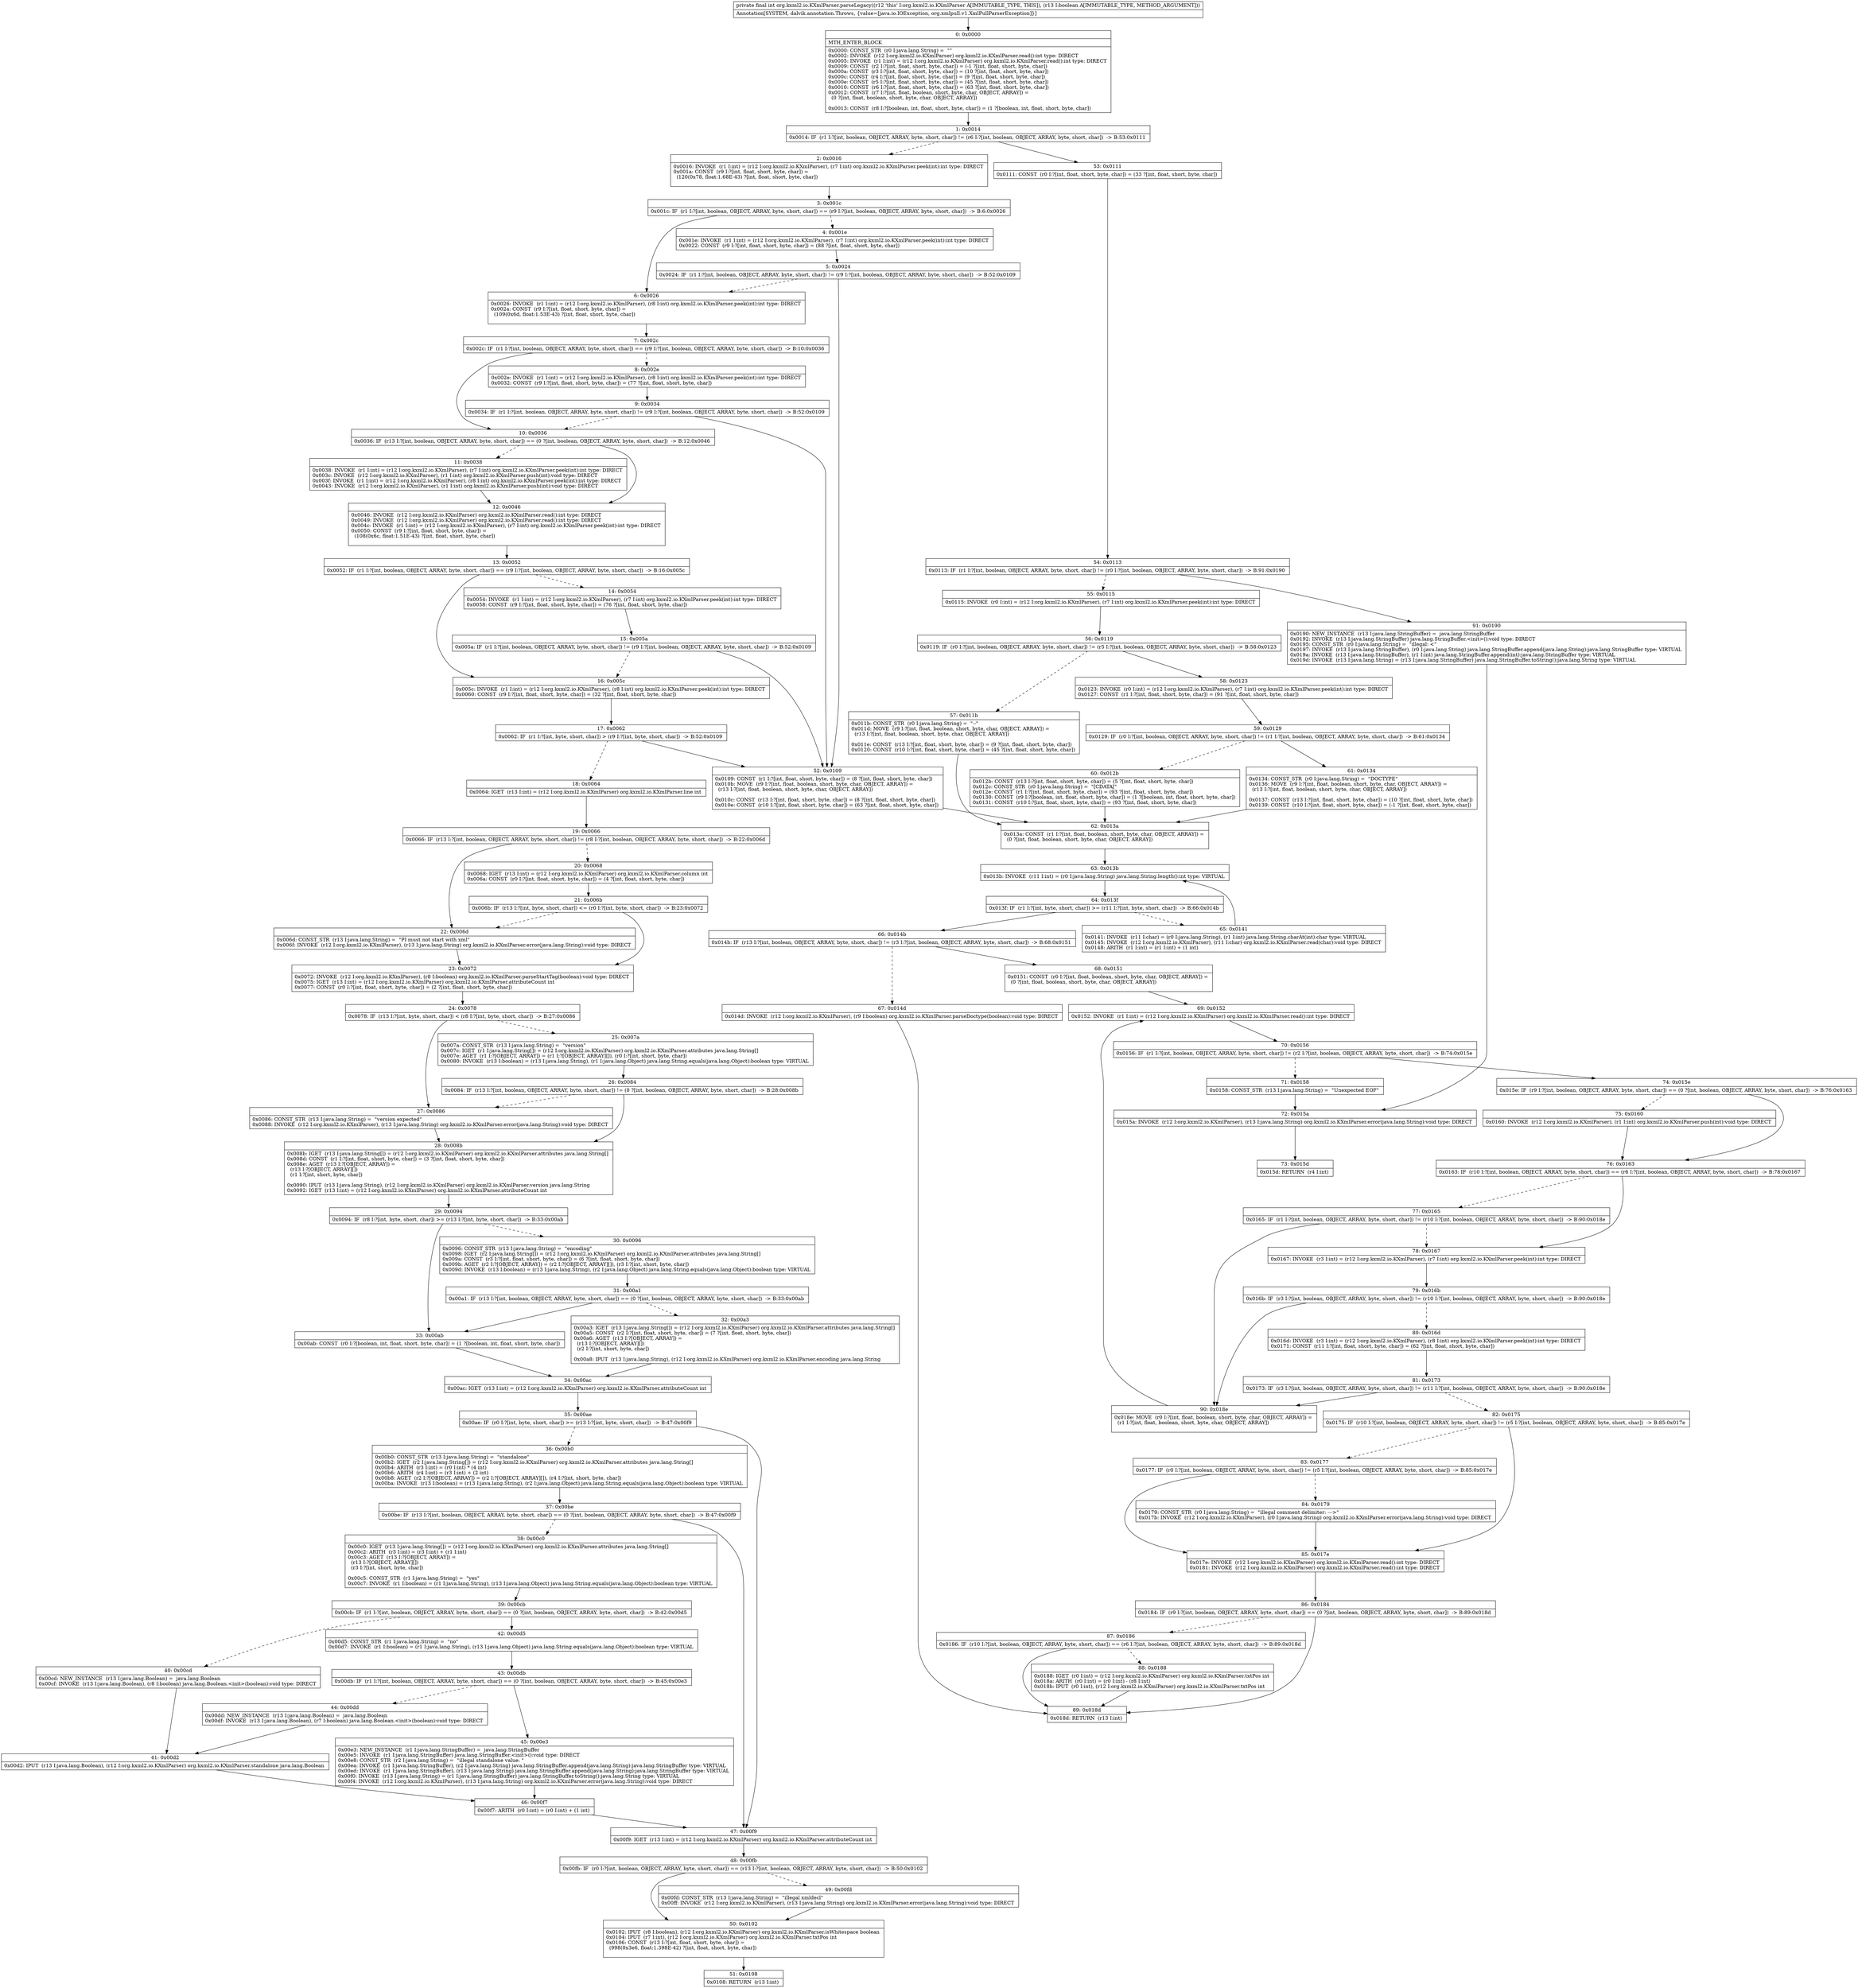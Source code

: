 digraph "CFG fororg.kxml2.io.KXmlParser.parseLegacy(Z)I" {
Node_0 [shape=record,label="{0\:\ 0x0000|MTH_ENTER_BLOCK\l|0x0000: CONST_STR  (r0 I:java.lang.String) =  \"\" \l0x0002: INVOKE  (r12 I:org.kxml2.io.KXmlParser) org.kxml2.io.KXmlParser.read():int type: DIRECT \l0x0005: INVOKE  (r1 I:int) = (r12 I:org.kxml2.io.KXmlParser) org.kxml2.io.KXmlParser.read():int type: DIRECT \l0x0009: CONST  (r2 I:?[int, float, short, byte, char]) = (\-1 ?[int, float, short, byte, char]) \l0x000a: CONST  (r3 I:?[int, float, short, byte, char]) = (10 ?[int, float, short, byte, char]) \l0x000c: CONST  (r4 I:?[int, float, short, byte, char]) = (9 ?[int, float, short, byte, char]) \l0x000e: CONST  (r5 I:?[int, float, short, byte, char]) = (45 ?[int, float, short, byte, char]) \l0x0010: CONST  (r6 I:?[int, float, short, byte, char]) = (63 ?[int, float, short, byte, char]) \l0x0012: CONST  (r7 I:?[int, float, boolean, short, byte, char, OBJECT, ARRAY]) = \l  (0 ?[int, float, boolean, short, byte, char, OBJECT, ARRAY])\l \l0x0013: CONST  (r8 I:?[boolean, int, float, short, byte, char]) = (1 ?[boolean, int, float, short, byte, char]) \l}"];
Node_1 [shape=record,label="{1\:\ 0x0014|0x0014: IF  (r1 I:?[int, boolean, OBJECT, ARRAY, byte, short, char]) != (r6 I:?[int, boolean, OBJECT, ARRAY, byte, short, char])  \-\> B:53:0x0111 \l}"];
Node_2 [shape=record,label="{2\:\ 0x0016|0x0016: INVOKE  (r1 I:int) = (r12 I:org.kxml2.io.KXmlParser), (r7 I:int) org.kxml2.io.KXmlParser.peek(int):int type: DIRECT \l0x001a: CONST  (r9 I:?[int, float, short, byte, char]) = \l  (120(0x78, float:1.68E\-43) ?[int, float, short, byte, char])\l \l}"];
Node_3 [shape=record,label="{3\:\ 0x001c|0x001c: IF  (r1 I:?[int, boolean, OBJECT, ARRAY, byte, short, char]) == (r9 I:?[int, boolean, OBJECT, ARRAY, byte, short, char])  \-\> B:6:0x0026 \l}"];
Node_4 [shape=record,label="{4\:\ 0x001e|0x001e: INVOKE  (r1 I:int) = (r12 I:org.kxml2.io.KXmlParser), (r7 I:int) org.kxml2.io.KXmlParser.peek(int):int type: DIRECT \l0x0022: CONST  (r9 I:?[int, float, short, byte, char]) = (88 ?[int, float, short, byte, char]) \l}"];
Node_5 [shape=record,label="{5\:\ 0x0024|0x0024: IF  (r1 I:?[int, boolean, OBJECT, ARRAY, byte, short, char]) != (r9 I:?[int, boolean, OBJECT, ARRAY, byte, short, char])  \-\> B:52:0x0109 \l}"];
Node_6 [shape=record,label="{6\:\ 0x0026|0x0026: INVOKE  (r1 I:int) = (r12 I:org.kxml2.io.KXmlParser), (r8 I:int) org.kxml2.io.KXmlParser.peek(int):int type: DIRECT \l0x002a: CONST  (r9 I:?[int, float, short, byte, char]) = \l  (109(0x6d, float:1.53E\-43) ?[int, float, short, byte, char])\l \l}"];
Node_7 [shape=record,label="{7\:\ 0x002c|0x002c: IF  (r1 I:?[int, boolean, OBJECT, ARRAY, byte, short, char]) == (r9 I:?[int, boolean, OBJECT, ARRAY, byte, short, char])  \-\> B:10:0x0036 \l}"];
Node_8 [shape=record,label="{8\:\ 0x002e|0x002e: INVOKE  (r1 I:int) = (r12 I:org.kxml2.io.KXmlParser), (r8 I:int) org.kxml2.io.KXmlParser.peek(int):int type: DIRECT \l0x0032: CONST  (r9 I:?[int, float, short, byte, char]) = (77 ?[int, float, short, byte, char]) \l}"];
Node_9 [shape=record,label="{9\:\ 0x0034|0x0034: IF  (r1 I:?[int, boolean, OBJECT, ARRAY, byte, short, char]) != (r9 I:?[int, boolean, OBJECT, ARRAY, byte, short, char])  \-\> B:52:0x0109 \l}"];
Node_10 [shape=record,label="{10\:\ 0x0036|0x0036: IF  (r13 I:?[int, boolean, OBJECT, ARRAY, byte, short, char]) == (0 ?[int, boolean, OBJECT, ARRAY, byte, short, char])  \-\> B:12:0x0046 \l}"];
Node_11 [shape=record,label="{11\:\ 0x0038|0x0038: INVOKE  (r1 I:int) = (r12 I:org.kxml2.io.KXmlParser), (r7 I:int) org.kxml2.io.KXmlParser.peek(int):int type: DIRECT \l0x003c: INVOKE  (r12 I:org.kxml2.io.KXmlParser), (r1 I:int) org.kxml2.io.KXmlParser.push(int):void type: DIRECT \l0x003f: INVOKE  (r1 I:int) = (r12 I:org.kxml2.io.KXmlParser), (r8 I:int) org.kxml2.io.KXmlParser.peek(int):int type: DIRECT \l0x0043: INVOKE  (r12 I:org.kxml2.io.KXmlParser), (r1 I:int) org.kxml2.io.KXmlParser.push(int):void type: DIRECT \l}"];
Node_12 [shape=record,label="{12\:\ 0x0046|0x0046: INVOKE  (r12 I:org.kxml2.io.KXmlParser) org.kxml2.io.KXmlParser.read():int type: DIRECT \l0x0049: INVOKE  (r12 I:org.kxml2.io.KXmlParser) org.kxml2.io.KXmlParser.read():int type: DIRECT \l0x004c: INVOKE  (r1 I:int) = (r12 I:org.kxml2.io.KXmlParser), (r7 I:int) org.kxml2.io.KXmlParser.peek(int):int type: DIRECT \l0x0050: CONST  (r9 I:?[int, float, short, byte, char]) = \l  (108(0x6c, float:1.51E\-43) ?[int, float, short, byte, char])\l \l}"];
Node_13 [shape=record,label="{13\:\ 0x0052|0x0052: IF  (r1 I:?[int, boolean, OBJECT, ARRAY, byte, short, char]) == (r9 I:?[int, boolean, OBJECT, ARRAY, byte, short, char])  \-\> B:16:0x005c \l}"];
Node_14 [shape=record,label="{14\:\ 0x0054|0x0054: INVOKE  (r1 I:int) = (r12 I:org.kxml2.io.KXmlParser), (r7 I:int) org.kxml2.io.KXmlParser.peek(int):int type: DIRECT \l0x0058: CONST  (r9 I:?[int, float, short, byte, char]) = (76 ?[int, float, short, byte, char]) \l}"];
Node_15 [shape=record,label="{15\:\ 0x005a|0x005a: IF  (r1 I:?[int, boolean, OBJECT, ARRAY, byte, short, char]) != (r9 I:?[int, boolean, OBJECT, ARRAY, byte, short, char])  \-\> B:52:0x0109 \l}"];
Node_16 [shape=record,label="{16\:\ 0x005c|0x005c: INVOKE  (r1 I:int) = (r12 I:org.kxml2.io.KXmlParser), (r8 I:int) org.kxml2.io.KXmlParser.peek(int):int type: DIRECT \l0x0060: CONST  (r9 I:?[int, float, short, byte, char]) = (32 ?[int, float, short, byte, char]) \l}"];
Node_17 [shape=record,label="{17\:\ 0x0062|0x0062: IF  (r1 I:?[int, byte, short, char]) \> (r9 I:?[int, byte, short, char])  \-\> B:52:0x0109 \l}"];
Node_18 [shape=record,label="{18\:\ 0x0064|0x0064: IGET  (r13 I:int) = (r12 I:org.kxml2.io.KXmlParser) org.kxml2.io.KXmlParser.line int \l}"];
Node_19 [shape=record,label="{19\:\ 0x0066|0x0066: IF  (r13 I:?[int, boolean, OBJECT, ARRAY, byte, short, char]) != (r8 I:?[int, boolean, OBJECT, ARRAY, byte, short, char])  \-\> B:22:0x006d \l}"];
Node_20 [shape=record,label="{20\:\ 0x0068|0x0068: IGET  (r13 I:int) = (r12 I:org.kxml2.io.KXmlParser) org.kxml2.io.KXmlParser.column int \l0x006a: CONST  (r0 I:?[int, float, short, byte, char]) = (4 ?[int, float, short, byte, char]) \l}"];
Node_21 [shape=record,label="{21\:\ 0x006b|0x006b: IF  (r13 I:?[int, byte, short, char]) \<= (r0 I:?[int, byte, short, char])  \-\> B:23:0x0072 \l}"];
Node_22 [shape=record,label="{22\:\ 0x006d|0x006d: CONST_STR  (r13 I:java.lang.String) =  \"PI must not start with xml\" \l0x006f: INVOKE  (r12 I:org.kxml2.io.KXmlParser), (r13 I:java.lang.String) org.kxml2.io.KXmlParser.error(java.lang.String):void type: DIRECT \l}"];
Node_23 [shape=record,label="{23\:\ 0x0072|0x0072: INVOKE  (r12 I:org.kxml2.io.KXmlParser), (r8 I:boolean) org.kxml2.io.KXmlParser.parseStartTag(boolean):void type: DIRECT \l0x0075: IGET  (r13 I:int) = (r12 I:org.kxml2.io.KXmlParser) org.kxml2.io.KXmlParser.attributeCount int \l0x0077: CONST  (r0 I:?[int, float, short, byte, char]) = (2 ?[int, float, short, byte, char]) \l}"];
Node_24 [shape=record,label="{24\:\ 0x0078|0x0078: IF  (r13 I:?[int, byte, short, char]) \< (r8 I:?[int, byte, short, char])  \-\> B:27:0x0086 \l}"];
Node_25 [shape=record,label="{25\:\ 0x007a|0x007a: CONST_STR  (r13 I:java.lang.String) =  \"version\" \l0x007c: IGET  (r1 I:java.lang.String[]) = (r12 I:org.kxml2.io.KXmlParser) org.kxml2.io.KXmlParser.attributes java.lang.String[] \l0x007e: AGET  (r1 I:?[OBJECT, ARRAY]) = (r1 I:?[OBJECT, ARRAY][]), (r0 I:?[int, short, byte, char]) \l0x0080: INVOKE  (r13 I:boolean) = (r13 I:java.lang.String), (r1 I:java.lang.Object) java.lang.String.equals(java.lang.Object):boolean type: VIRTUAL \l}"];
Node_26 [shape=record,label="{26\:\ 0x0084|0x0084: IF  (r13 I:?[int, boolean, OBJECT, ARRAY, byte, short, char]) != (0 ?[int, boolean, OBJECT, ARRAY, byte, short, char])  \-\> B:28:0x008b \l}"];
Node_27 [shape=record,label="{27\:\ 0x0086|0x0086: CONST_STR  (r13 I:java.lang.String) =  \"version expected\" \l0x0088: INVOKE  (r12 I:org.kxml2.io.KXmlParser), (r13 I:java.lang.String) org.kxml2.io.KXmlParser.error(java.lang.String):void type: DIRECT \l}"];
Node_28 [shape=record,label="{28\:\ 0x008b|0x008b: IGET  (r13 I:java.lang.String[]) = (r12 I:org.kxml2.io.KXmlParser) org.kxml2.io.KXmlParser.attributes java.lang.String[] \l0x008d: CONST  (r1 I:?[int, float, short, byte, char]) = (3 ?[int, float, short, byte, char]) \l0x008e: AGET  (r13 I:?[OBJECT, ARRAY]) = \l  (r13 I:?[OBJECT, ARRAY][])\l  (r1 I:?[int, short, byte, char])\l \l0x0090: IPUT  (r13 I:java.lang.String), (r12 I:org.kxml2.io.KXmlParser) org.kxml2.io.KXmlParser.version java.lang.String \l0x0092: IGET  (r13 I:int) = (r12 I:org.kxml2.io.KXmlParser) org.kxml2.io.KXmlParser.attributeCount int \l}"];
Node_29 [shape=record,label="{29\:\ 0x0094|0x0094: IF  (r8 I:?[int, byte, short, char]) \>= (r13 I:?[int, byte, short, char])  \-\> B:33:0x00ab \l}"];
Node_30 [shape=record,label="{30\:\ 0x0096|0x0096: CONST_STR  (r13 I:java.lang.String) =  \"encoding\" \l0x0098: IGET  (r2 I:java.lang.String[]) = (r12 I:org.kxml2.io.KXmlParser) org.kxml2.io.KXmlParser.attributes java.lang.String[] \l0x009a: CONST  (r3 I:?[int, float, short, byte, char]) = (6 ?[int, float, short, byte, char]) \l0x009b: AGET  (r2 I:?[OBJECT, ARRAY]) = (r2 I:?[OBJECT, ARRAY][]), (r3 I:?[int, short, byte, char]) \l0x009d: INVOKE  (r13 I:boolean) = (r13 I:java.lang.String), (r2 I:java.lang.Object) java.lang.String.equals(java.lang.Object):boolean type: VIRTUAL \l}"];
Node_31 [shape=record,label="{31\:\ 0x00a1|0x00a1: IF  (r13 I:?[int, boolean, OBJECT, ARRAY, byte, short, char]) == (0 ?[int, boolean, OBJECT, ARRAY, byte, short, char])  \-\> B:33:0x00ab \l}"];
Node_32 [shape=record,label="{32\:\ 0x00a3|0x00a3: IGET  (r13 I:java.lang.String[]) = (r12 I:org.kxml2.io.KXmlParser) org.kxml2.io.KXmlParser.attributes java.lang.String[] \l0x00a5: CONST  (r2 I:?[int, float, short, byte, char]) = (7 ?[int, float, short, byte, char]) \l0x00a6: AGET  (r13 I:?[OBJECT, ARRAY]) = \l  (r13 I:?[OBJECT, ARRAY][])\l  (r2 I:?[int, short, byte, char])\l \l0x00a8: IPUT  (r13 I:java.lang.String), (r12 I:org.kxml2.io.KXmlParser) org.kxml2.io.KXmlParser.encoding java.lang.String \l}"];
Node_33 [shape=record,label="{33\:\ 0x00ab|0x00ab: CONST  (r0 I:?[boolean, int, float, short, byte, char]) = (1 ?[boolean, int, float, short, byte, char]) \l}"];
Node_34 [shape=record,label="{34\:\ 0x00ac|0x00ac: IGET  (r13 I:int) = (r12 I:org.kxml2.io.KXmlParser) org.kxml2.io.KXmlParser.attributeCount int \l}"];
Node_35 [shape=record,label="{35\:\ 0x00ae|0x00ae: IF  (r0 I:?[int, byte, short, char]) \>= (r13 I:?[int, byte, short, char])  \-\> B:47:0x00f9 \l}"];
Node_36 [shape=record,label="{36\:\ 0x00b0|0x00b0: CONST_STR  (r13 I:java.lang.String) =  \"standalone\" \l0x00b2: IGET  (r2 I:java.lang.String[]) = (r12 I:org.kxml2.io.KXmlParser) org.kxml2.io.KXmlParser.attributes java.lang.String[] \l0x00b4: ARITH  (r3 I:int) = (r0 I:int) * (4 int) \l0x00b6: ARITH  (r4 I:int) = (r3 I:int) + (2 int) \l0x00b8: AGET  (r2 I:?[OBJECT, ARRAY]) = (r2 I:?[OBJECT, ARRAY][]), (r4 I:?[int, short, byte, char]) \l0x00ba: INVOKE  (r13 I:boolean) = (r13 I:java.lang.String), (r2 I:java.lang.Object) java.lang.String.equals(java.lang.Object):boolean type: VIRTUAL \l}"];
Node_37 [shape=record,label="{37\:\ 0x00be|0x00be: IF  (r13 I:?[int, boolean, OBJECT, ARRAY, byte, short, char]) == (0 ?[int, boolean, OBJECT, ARRAY, byte, short, char])  \-\> B:47:0x00f9 \l}"];
Node_38 [shape=record,label="{38\:\ 0x00c0|0x00c0: IGET  (r13 I:java.lang.String[]) = (r12 I:org.kxml2.io.KXmlParser) org.kxml2.io.KXmlParser.attributes java.lang.String[] \l0x00c2: ARITH  (r3 I:int) = (r3 I:int) + (r1 I:int) \l0x00c3: AGET  (r13 I:?[OBJECT, ARRAY]) = \l  (r13 I:?[OBJECT, ARRAY][])\l  (r3 I:?[int, short, byte, char])\l \l0x00c5: CONST_STR  (r1 I:java.lang.String) =  \"yes\" \l0x00c7: INVOKE  (r1 I:boolean) = (r1 I:java.lang.String), (r13 I:java.lang.Object) java.lang.String.equals(java.lang.Object):boolean type: VIRTUAL \l}"];
Node_39 [shape=record,label="{39\:\ 0x00cb|0x00cb: IF  (r1 I:?[int, boolean, OBJECT, ARRAY, byte, short, char]) == (0 ?[int, boolean, OBJECT, ARRAY, byte, short, char])  \-\> B:42:0x00d5 \l}"];
Node_40 [shape=record,label="{40\:\ 0x00cd|0x00cd: NEW_INSTANCE  (r13 I:java.lang.Boolean) =  java.lang.Boolean \l0x00cf: INVOKE  (r13 I:java.lang.Boolean), (r8 I:boolean) java.lang.Boolean.\<init\>(boolean):void type: DIRECT \l}"];
Node_41 [shape=record,label="{41\:\ 0x00d2|0x00d2: IPUT  (r13 I:java.lang.Boolean), (r12 I:org.kxml2.io.KXmlParser) org.kxml2.io.KXmlParser.standalone java.lang.Boolean \l}"];
Node_42 [shape=record,label="{42\:\ 0x00d5|0x00d5: CONST_STR  (r1 I:java.lang.String) =  \"no\" \l0x00d7: INVOKE  (r1 I:boolean) = (r1 I:java.lang.String), (r13 I:java.lang.Object) java.lang.String.equals(java.lang.Object):boolean type: VIRTUAL \l}"];
Node_43 [shape=record,label="{43\:\ 0x00db|0x00db: IF  (r1 I:?[int, boolean, OBJECT, ARRAY, byte, short, char]) == (0 ?[int, boolean, OBJECT, ARRAY, byte, short, char])  \-\> B:45:0x00e3 \l}"];
Node_44 [shape=record,label="{44\:\ 0x00dd|0x00dd: NEW_INSTANCE  (r13 I:java.lang.Boolean) =  java.lang.Boolean \l0x00df: INVOKE  (r13 I:java.lang.Boolean), (r7 I:boolean) java.lang.Boolean.\<init\>(boolean):void type: DIRECT \l}"];
Node_45 [shape=record,label="{45\:\ 0x00e3|0x00e3: NEW_INSTANCE  (r1 I:java.lang.StringBuffer) =  java.lang.StringBuffer \l0x00e5: INVOKE  (r1 I:java.lang.StringBuffer) java.lang.StringBuffer.\<init\>():void type: DIRECT \l0x00e8: CONST_STR  (r2 I:java.lang.String) =  \"illegal standalone value: \" \l0x00ea: INVOKE  (r1 I:java.lang.StringBuffer), (r2 I:java.lang.String) java.lang.StringBuffer.append(java.lang.String):java.lang.StringBuffer type: VIRTUAL \l0x00ed: INVOKE  (r1 I:java.lang.StringBuffer), (r13 I:java.lang.String) java.lang.StringBuffer.append(java.lang.String):java.lang.StringBuffer type: VIRTUAL \l0x00f0: INVOKE  (r13 I:java.lang.String) = (r1 I:java.lang.StringBuffer) java.lang.StringBuffer.toString():java.lang.String type: VIRTUAL \l0x00f4: INVOKE  (r12 I:org.kxml2.io.KXmlParser), (r13 I:java.lang.String) org.kxml2.io.KXmlParser.error(java.lang.String):void type: DIRECT \l}"];
Node_46 [shape=record,label="{46\:\ 0x00f7|0x00f7: ARITH  (r0 I:int) = (r0 I:int) + (1 int) \l}"];
Node_47 [shape=record,label="{47\:\ 0x00f9|0x00f9: IGET  (r13 I:int) = (r12 I:org.kxml2.io.KXmlParser) org.kxml2.io.KXmlParser.attributeCount int \l}"];
Node_48 [shape=record,label="{48\:\ 0x00fb|0x00fb: IF  (r0 I:?[int, boolean, OBJECT, ARRAY, byte, short, char]) == (r13 I:?[int, boolean, OBJECT, ARRAY, byte, short, char])  \-\> B:50:0x0102 \l}"];
Node_49 [shape=record,label="{49\:\ 0x00fd|0x00fd: CONST_STR  (r13 I:java.lang.String) =  \"illegal xmldecl\" \l0x00ff: INVOKE  (r12 I:org.kxml2.io.KXmlParser), (r13 I:java.lang.String) org.kxml2.io.KXmlParser.error(java.lang.String):void type: DIRECT \l}"];
Node_50 [shape=record,label="{50\:\ 0x0102|0x0102: IPUT  (r8 I:boolean), (r12 I:org.kxml2.io.KXmlParser) org.kxml2.io.KXmlParser.isWhitespace boolean \l0x0104: IPUT  (r7 I:int), (r12 I:org.kxml2.io.KXmlParser) org.kxml2.io.KXmlParser.txtPos int \l0x0106: CONST  (r13 I:?[int, float, short, byte, char]) = \l  (998(0x3e6, float:1.398E\-42) ?[int, float, short, byte, char])\l \l}"];
Node_51 [shape=record,label="{51\:\ 0x0108|0x0108: RETURN  (r13 I:int) \l}"];
Node_52 [shape=record,label="{52\:\ 0x0109|0x0109: CONST  (r1 I:?[int, float, short, byte, char]) = (8 ?[int, float, short, byte, char]) \l0x010b: MOVE  (r9 I:?[int, float, boolean, short, byte, char, OBJECT, ARRAY]) = \l  (r13 I:?[int, float, boolean, short, byte, char, OBJECT, ARRAY])\l \l0x010c: CONST  (r13 I:?[int, float, short, byte, char]) = (8 ?[int, float, short, byte, char]) \l0x010e: CONST  (r10 I:?[int, float, short, byte, char]) = (63 ?[int, float, short, byte, char]) \l}"];
Node_53 [shape=record,label="{53\:\ 0x0111|0x0111: CONST  (r0 I:?[int, float, short, byte, char]) = (33 ?[int, float, short, byte, char]) \l}"];
Node_54 [shape=record,label="{54\:\ 0x0113|0x0113: IF  (r1 I:?[int, boolean, OBJECT, ARRAY, byte, short, char]) != (r0 I:?[int, boolean, OBJECT, ARRAY, byte, short, char])  \-\> B:91:0x0190 \l}"];
Node_55 [shape=record,label="{55\:\ 0x0115|0x0115: INVOKE  (r0 I:int) = (r12 I:org.kxml2.io.KXmlParser), (r7 I:int) org.kxml2.io.KXmlParser.peek(int):int type: DIRECT \l}"];
Node_56 [shape=record,label="{56\:\ 0x0119|0x0119: IF  (r0 I:?[int, boolean, OBJECT, ARRAY, byte, short, char]) != (r5 I:?[int, boolean, OBJECT, ARRAY, byte, short, char])  \-\> B:58:0x0123 \l}"];
Node_57 [shape=record,label="{57\:\ 0x011b|0x011b: CONST_STR  (r0 I:java.lang.String) =  \"\-\-\" \l0x011d: MOVE  (r9 I:?[int, float, boolean, short, byte, char, OBJECT, ARRAY]) = \l  (r13 I:?[int, float, boolean, short, byte, char, OBJECT, ARRAY])\l \l0x011e: CONST  (r13 I:?[int, float, short, byte, char]) = (9 ?[int, float, short, byte, char]) \l0x0120: CONST  (r10 I:?[int, float, short, byte, char]) = (45 ?[int, float, short, byte, char]) \l}"];
Node_58 [shape=record,label="{58\:\ 0x0123|0x0123: INVOKE  (r0 I:int) = (r12 I:org.kxml2.io.KXmlParser), (r7 I:int) org.kxml2.io.KXmlParser.peek(int):int type: DIRECT \l0x0127: CONST  (r1 I:?[int, float, short, byte, char]) = (91 ?[int, float, short, byte, char]) \l}"];
Node_59 [shape=record,label="{59\:\ 0x0129|0x0129: IF  (r0 I:?[int, boolean, OBJECT, ARRAY, byte, short, char]) != (r1 I:?[int, boolean, OBJECT, ARRAY, byte, short, char])  \-\> B:61:0x0134 \l}"];
Node_60 [shape=record,label="{60\:\ 0x012b|0x012b: CONST  (r13 I:?[int, float, short, byte, char]) = (5 ?[int, float, short, byte, char]) \l0x012c: CONST_STR  (r0 I:java.lang.String) =  \"[CDATA[\" \l0x012e: CONST  (r1 I:?[int, float, short, byte, char]) = (93 ?[int, float, short, byte, char]) \l0x0130: CONST  (r9 I:?[boolean, int, float, short, byte, char]) = (1 ?[boolean, int, float, short, byte, char]) \l0x0131: CONST  (r10 I:?[int, float, short, byte, char]) = (93 ?[int, float, short, byte, char]) \l}"];
Node_61 [shape=record,label="{61\:\ 0x0134|0x0134: CONST_STR  (r0 I:java.lang.String) =  \"DOCTYPE\" \l0x0136: MOVE  (r9 I:?[int, float, boolean, short, byte, char, OBJECT, ARRAY]) = \l  (r13 I:?[int, float, boolean, short, byte, char, OBJECT, ARRAY])\l \l0x0137: CONST  (r13 I:?[int, float, short, byte, char]) = (10 ?[int, float, short, byte, char]) \l0x0139: CONST  (r10 I:?[int, float, short, byte, char]) = (\-1 ?[int, float, short, byte, char]) \l}"];
Node_62 [shape=record,label="{62\:\ 0x013a|0x013a: CONST  (r1 I:?[int, float, boolean, short, byte, char, OBJECT, ARRAY]) = \l  (0 ?[int, float, boolean, short, byte, char, OBJECT, ARRAY])\l \l}"];
Node_63 [shape=record,label="{63\:\ 0x013b|0x013b: INVOKE  (r11 I:int) = (r0 I:java.lang.String) java.lang.String.length():int type: VIRTUAL \l}"];
Node_64 [shape=record,label="{64\:\ 0x013f|0x013f: IF  (r1 I:?[int, byte, short, char]) \>= (r11 I:?[int, byte, short, char])  \-\> B:66:0x014b \l}"];
Node_65 [shape=record,label="{65\:\ 0x0141|0x0141: INVOKE  (r11 I:char) = (r0 I:java.lang.String), (r1 I:int) java.lang.String.charAt(int):char type: VIRTUAL \l0x0145: INVOKE  (r12 I:org.kxml2.io.KXmlParser), (r11 I:char) org.kxml2.io.KXmlParser.read(char):void type: DIRECT \l0x0148: ARITH  (r1 I:int) = (r1 I:int) + (1 int) \l}"];
Node_66 [shape=record,label="{66\:\ 0x014b|0x014b: IF  (r13 I:?[int, boolean, OBJECT, ARRAY, byte, short, char]) != (r3 I:?[int, boolean, OBJECT, ARRAY, byte, short, char])  \-\> B:68:0x0151 \l}"];
Node_67 [shape=record,label="{67\:\ 0x014d|0x014d: INVOKE  (r12 I:org.kxml2.io.KXmlParser), (r9 I:boolean) org.kxml2.io.KXmlParser.parseDoctype(boolean):void type: DIRECT \l}"];
Node_68 [shape=record,label="{68\:\ 0x0151|0x0151: CONST  (r0 I:?[int, float, boolean, short, byte, char, OBJECT, ARRAY]) = \l  (0 ?[int, float, boolean, short, byte, char, OBJECT, ARRAY])\l \l}"];
Node_69 [shape=record,label="{69\:\ 0x0152|0x0152: INVOKE  (r1 I:int) = (r12 I:org.kxml2.io.KXmlParser) org.kxml2.io.KXmlParser.read():int type: DIRECT \l}"];
Node_70 [shape=record,label="{70\:\ 0x0156|0x0156: IF  (r1 I:?[int, boolean, OBJECT, ARRAY, byte, short, char]) != (r2 I:?[int, boolean, OBJECT, ARRAY, byte, short, char])  \-\> B:74:0x015e \l}"];
Node_71 [shape=record,label="{71\:\ 0x0158|0x0158: CONST_STR  (r13 I:java.lang.String) =  \"Unexpected EOF\" \l}"];
Node_72 [shape=record,label="{72\:\ 0x015a|0x015a: INVOKE  (r12 I:org.kxml2.io.KXmlParser), (r13 I:java.lang.String) org.kxml2.io.KXmlParser.error(java.lang.String):void type: DIRECT \l}"];
Node_73 [shape=record,label="{73\:\ 0x015d|0x015d: RETURN  (r4 I:int) \l}"];
Node_74 [shape=record,label="{74\:\ 0x015e|0x015e: IF  (r9 I:?[int, boolean, OBJECT, ARRAY, byte, short, char]) == (0 ?[int, boolean, OBJECT, ARRAY, byte, short, char])  \-\> B:76:0x0163 \l}"];
Node_75 [shape=record,label="{75\:\ 0x0160|0x0160: INVOKE  (r12 I:org.kxml2.io.KXmlParser), (r1 I:int) org.kxml2.io.KXmlParser.push(int):void type: DIRECT \l}"];
Node_76 [shape=record,label="{76\:\ 0x0163|0x0163: IF  (r10 I:?[int, boolean, OBJECT, ARRAY, byte, short, char]) == (r6 I:?[int, boolean, OBJECT, ARRAY, byte, short, char])  \-\> B:78:0x0167 \l}"];
Node_77 [shape=record,label="{77\:\ 0x0165|0x0165: IF  (r1 I:?[int, boolean, OBJECT, ARRAY, byte, short, char]) != (r10 I:?[int, boolean, OBJECT, ARRAY, byte, short, char])  \-\> B:90:0x018e \l}"];
Node_78 [shape=record,label="{78\:\ 0x0167|0x0167: INVOKE  (r3 I:int) = (r12 I:org.kxml2.io.KXmlParser), (r7 I:int) org.kxml2.io.KXmlParser.peek(int):int type: DIRECT \l}"];
Node_79 [shape=record,label="{79\:\ 0x016b|0x016b: IF  (r3 I:?[int, boolean, OBJECT, ARRAY, byte, short, char]) != (r10 I:?[int, boolean, OBJECT, ARRAY, byte, short, char])  \-\> B:90:0x018e \l}"];
Node_80 [shape=record,label="{80\:\ 0x016d|0x016d: INVOKE  (r3 I:int) = (r12 I:org.kxml2.io.KXmlParser), (r8 I:int) org.kxml2.io.KXmlParser.peek(int):int type: DIRECT \l0x0171: CONST  (r11 I:?[int, float, short, byte, char]) = (62 ?[int, float, short, byte, char]) \l}"];
Node_81 [shape=record,label="{81\:\ 0x0173|0x0173: IF  (r3 I:?[int, boolean, OBJECT, ARRAY, byte, short, char]) != (r11 I:?[int, boolean, OBJECT, ARRAY, byte, short, char])  \-\> B:90:0x018e \l}"];
Node_82 [shape=record,label="{82\:\ 0x0175|0x0175: IF  (r10 I:?[int, boolean, OBJECT, ARRAY, byte, short, char]) != (r5 I:?[int, boolean, OBJECT, ARRAY, byte, short, char])  \-\> B:85:0x017e \l}"];
Node_83 [shape=record,label="{83\:\ 0x0177|0x0177: IF  (r0 I:?[int, boolean, OBJECT, ARRAY, byte, short, char]) != (r5 I:?[int, boolean, OBJECT, ARRAY, byte, short, char])  \-\> B:85:0x017e \l}"];
Node_84 [shape=record,label="{84\:\ 0x0179|0x0179: CONST_STR  (r0 I:java.lang.String) =  \"illegal comment delimiter: \-\-\-\>\" \l0x017b: INVOKE  (r12 I:org.kxml2.io.KXmlParser), (r0 I:java.lang.String) org.kxml2.io.KXmlParser.error(java.lang.String):void type: DIRECT \l}"];
Node_85 [shape=record,label="{85\:\ 0x017e|0x017e: INVOKE  (r12 I:org.kxml2.io.KXmlParser) org.kxml2.io.KXmlParser.read():int type: DIRECT \l0x0181: INVOKE  (r12 I:org.kxml2.io.KXmlParser) org.kxml2.io.KXmlParser.read():int type: DIRECT \l}"];
Node_86 [shape=record,label="{86\:\ 0x0184|0x0184: IF  (r9 I:?[int, boolean, OBJECT, ARRAY, byte, short, char]) == (0 ?[int, boolean, OBJECT, ARRAY, byte, short, char])  \-\> B:89:0x018d \l}"];
Node_87 [shape=record,label="{87\:\ 0x0186|0x0186: IF  (r10 I:?[int, boolean, OBJECT, ARRAY, byte, short, char]) == (r6 I:?[int, boolean, OBJECT, ARRAY, byte, short, char])  \-\> B:89:0x018d \l}"];
Node_88 [shape=record,label="{88\:\ 0x0188|0x0188: IGET  (r0 I:int) = (r12 I:org.kxml2.io.KXmlParser) org.kxml2.io.KXmlParser.txtPos int \l0x018a: ARITH  (r0 I:int) = (r0 I:int) \- (r8 I:int) \l0x018b: IPUT  (r0 I:int), (r12 I:org.kxml2.io.KXmlParser) org.kxml2.io.KXmlParser.txtPos int \l}"];
Node_89 [shape=record,label="{89\:\ 0x018d|0x018d: RETURN  (r13 I:int) \l}"];
Node_90 [shape=record,label="{90\:\ 0x018e|0x018e: MOVE  (r0 I:?[int, float, boolean, short, byte, char, OBJECT, ARRAY]) = \l  (r1 I:?[int, float, boolean, short, byte, char, OBJECT, ARRAY])\l \l}"];
Node_91 [shape=record,label="{91\:\ 0x0190|0x0190: NEW_INSTANCE  (r13 I:java.lang.StringBuffer) =  java.lang.StringBuffer \l0x0192: INVOKE  (r13 I:java.lang.StringBuffer) java.lang.StringBuffer.\<init\>():void type: DIRECT \l0x0195: CONST_STR  (r0 I:java.lang.String) =  \"illegal: \<\" \l0x0197: INVOKE  (r13 I:java.lang.StringBuffer), (r0 I:java.lang.String) java.lang.StringBuffer.append(java.lang.String):java.lang.StringBuffer type: VIRTUAL \l0x019a: INVOKE  (r13 I:java.lang.StringBuffer), (r1 I:int) java.lang.StringBuffer.append(int):java.lang.StringBuffer type: VIRTUAL \l0x019d: INVOKE  (r13 I:java.lang.String) = (r13 I:java.lang.StringBuffer) java.lang.StringBuffer.toString():java.lang.String type: VIRTUAL \l}"];
MethodNode[shape=record,label="{private final int org.kxml2.io.KXmlParser.parseLegacy((r12 'this' I:org.kxml2.io.KXmlParser A[IMMUTABLE_TYPE, THIS]), (r13 I:boolean A[IMMUTABLE_TYPE, METHOD_ARGUMENT]))  | Annotation[SYSTEM, dalvik.annotation.Throws, \{value=[java.io.IOException, org.xmlpull.v1.XmlPullParserException]\}]\l}"];
MethodNode -> Node_0;
Node_0 -> Node_1;
Node_1 -> Node_2[style=dashed];
Node_1 -> Node_53;
Node_2 -> Node_3;
Node_3 -> Node_4[style=dashed];
Node_3 -> Node_6;
Node_4 -> Node_5;
Node_5 -> Node_6[style=dashed];
Node_5 -> Node_52;
Node_6 -> Node_7;
Node_7 -> Node_8[style=dashed];
Node_7 -> Node_10;
Node_8 -> Node_9;
Node_9 -> Node_10[style=dashed];
Node_9 -> Node_52;
Node_10 -> Node_11[style=dashed];
Node_10 -> Node_12;
Node_11 -> Node_12;
Node_12 -> Node_13;
Node_13 -> Node_14[style=dashed];
Node_13 -> Node_16;
Node_14 -> Node_15;
Node_15 -> Node_16[style=dashed];
Node_15 -> Node_52;
Node_16 -> Node_17;
Node_17 -> Node_18[style=dashed];
Node_17 -> Node_52;
Node_18 -> Node_19;
Node_19 -> Node_20[style=dashed];
Node_19 -> Node_22;
Node_20 -> Node_21;
Node_21 -> Node_22[style=dashed];
Node_21 -> Node_23;
Node_22 -> Node_23;
Node_23 -> Node_24;
Node_24 -> Node_25[style=dashed];
Node_24 -> Node_27;
Node_25 -> Node_26;
Node_26 -> Node_27[style=dashed];
Node_26 -> Node_28;
Node_27 -> Node_28;
Node_28 -> Node_29;
Node_29 -> Node_30[style=dashed];
Node_29 -> Node_33;
Node_30 -> Node_31;
Node_31 -> Node_32[style=dashed];
Node_31 -> Node_33;
Node_32 -> Node_34;
Node_33 -> Node_34;
Node_34 -> Node_35;
Node_35 -> Node_36[style=dashed];
Node_35 -> Node_47;
Node_36 -> Node_37;
Node_37 -> Node_38[style=dashed];
Node_37 -> Node_47;
Node_38 -> Node_39;
Node_39 -> Node_40[style=dashed];
Node_39 -> Node_42;
Node_40 -> Node_41;
Node_41 -> Node_46;
Node_42 -> Node_43;
Node_43 -> Node_44[style=dashed];
Node_43 -> Node_45;
Node_44 -> Node_41;
Node_45 -> Node_46;
Node_46 -> Node_47;
Node_47 -> Node_48;
Node_48 -> Node_49[style=dashed];
Node_48 -> Node_50;
Node_49 -> Node_50;
Node_50 -> Node_51;
Node_52 -> Node_62;
Node_53 -> Node_54;
Node_54 -> Node_55[style=dashed];
Node_54 -> Node_91;
Node_55 -> Node_56;
Node_56 -> Node_57[style=dashed];
Node_56 -> Node_58;
Node_57 -> Node_62;
Node_58 -> Node_59;
Node_59 -> Node_60[style=dashed];
Node_59 -> Node_61;
Node_60 -> Node_62;
Node_61 -> Node_62;
Node_62 -> Node_63;
Node_63 -> Node_64;
Node_64 -> Node_65[style=dashed];
Node_64 -> Node_66;
Node_65 -> Node_63;
Node_66 -> Node_67[style=dashed];
Node_66 -> Node_68;
Node_67 -> Node_89;
Node_68 -> Node_69;
Node_69 -> Node_70;
Node_70 -> Node_71[style=dashed];
Node_70 -> Node_74;
Node_71 -> Node_72;
Node_72 -> Node_73;
Node_74 -> Node_75[style=dashed];
Node_74 -> Node_76;
Node_75 -> Node_76;
Node_76 -> Node_77[style=dashed];
Node_76 -> Node_78;
Node_77 -> Node_78[style=dashed];
Node_77 -> Node_90;
Node_78 -> Node_79;
Node_79 -> Node_80[style=dashed];
Node_79 -> Node_90;
Node_80 -> Node_81;
Node_81 -> Node_82[style=dashed];
Node_81 -> Node_90;
Node_82 -> Node_83[style=dashed];
Node_82 -> Node_85;
Node_83 -> Node_84[style=dashed];
Node_83 -> Node_85;
Node_84 -> Node_85;
Node_85 -> Node_86;
Node_86 -> Node_87[style=dashed];
Node_86 -> Node_89;
Node_87 -> Node_88[style=dashed];
Node_87 -> Node_89;
Node_88 -> Node_89;
Node_90 -> Node_69;
Node_91 -> Node_72;
}


